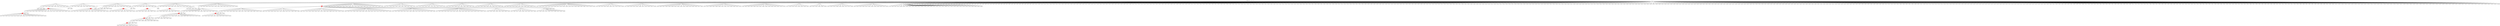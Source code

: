digraph g {
	"58" -> "59";
	"59" [label="9"];
	"51" -> "52";
	"52" [color=indianred1, style=filled, label="3"];
	"50" -> "51";
	"51" [label="8"];
	"49" -> "50";
	"50" [color=indianred1, style=filled, label="18"];
	"48" -> "49";
	"49" [label="3"];
	"44" -> "45";
	"45" [color=indianred1, style=filled, label="15"];
	"43" -> "44";
	"44" [label="11"];
	"43" -> "46";
	"46" [label="46"];
	"41" -> "42";
	"42" [color=indianred1, style=filled, label="48"];
	"40" -> "41";
	"41" [label="16"];
	"35" -> "36";
	"36" [color=indianred1, style=filled, label="20"];
	"34" -> "35";
	"35" [label="31"];
	"28" -> "29";
	"29" [color=indianred1, style=filled, label="28"];
	"27" -> "28";
	"28" [label="50"];
	"27" -> "30";
	"30" [label="10"];
	"22" -> "23";
	"23" [color=indianred1, style=filled, label="2"];
	"21" -> "22";
	"22" [label="24"];
	"20" -> "21";
	"21" [color=indianred1, style=filled, label="17"];
	"19" -> "20";
	"20" [label="2"];
	"19" -> "24";
	"24" [label="6"];
	"18" -> "19";
	"19" [color=indianred1, style=filled, label="40"];
	"17" -> "18";
	"18" [label="17"];
	"9" -> "10";
	"10" [color=indianred1, style=filled, label="13"];
	"8" -> "9";
	"9" [label="12"];
	"5" -> "6";
	"6" [label="47"];
	"5" -> "7";
	"7" [label="21"];
	"5" -> "8";
	"8" [label="13"];
	"5" -> "11";
	"11" [label="34"];
	"5" -> "12";
	"12" [label="42"];
	"5" -> "13";
	"13" [label="36"];
	"5" -> "14";
	"14" [label="19"];
	"5" -> "15";
	"15" [label="49"];
	"5" -> "16";
	"16" [label="37"];
	"5" -> "17";
	"17" [label="40"];
	"3" -> "4";
	"4" [label="5"];
	"3" -> "5";
	"5" [color=indianred1, style=filled, label="44"];
	"0" -> "1";
	"1" [label="4"];
	"0" -> "2";
	"2" [label="26"];
	"0" -> "3";
	"3" [label="44"];
	"0" -> "25";
	"25" [label="38"];
	"0" -> "26";
	"26" [label="41"];
	"0" -> "27";
	"27" [label="28"];
	"0" -> "31";
	"31" [label="1"];
	"0" -> "32";
	"32" [label="43"];
	"0" -> "33";
	"33" [label="22"];
	"0" -> "34";
	"34" [label="20"];
	"0" -> "37";
	"37" [label="23"];
	"0" -> "38";
	"38" [label="30"];
	"0" -> "39";
	"39" [label="45"];
	"0" -> "40";
	"40" [label="48"];
	"0" -> "43";
	"43" [label="15"];
	"0" -> "47";
	"47" [label="39"];
	"0" -> "48";
	"48" [label="18"];
	"0" -> "53";
	"53" [label="25"];
	"0" -> "54";
	"54" [label="32"];
	"0" -> "55";
	"55" [label="33"];
	"0" -> "56";
	"56" [label="14"];
	"0" -> "57";
	"57" [label="7"];
	"0" -> "58";
	"58" [label="35"];
	"0" -> "60";
	"60" [label="27"];
	"0" -> "61";
	"61" [label="29"];
	"0" [label="germline"];
	"0" -> "cell1";
	"cell1" [shape=box];
	"0" -> "cell2";
	"cell2" [shape=box];
	"28" -> "cell3";
	"cell3" [shape=box];
	"26" -> "cell4";
	"cell4" [shape=box];
	"9" -> "cell5";
	"cell5" [shape=box];
	"0" -> "cell6";
	"cell6" [shape=box];
	"37" -> "cell7";
	"cell7" [shape=box];
	"0" -> "cell8";
	"cell8" [shape=box];
	"33" -> "cell9";
	"cell9" [shape=box];
	"57" -> "cell10";
	"cell10" [shape=box];
	"0" -> "cell11";
	"cell11" [shape=box];
	"0" -> "cell12";
	"cell12" [shape=box];
	"0" -> "cell13";
	"cell13" [shape=box];
	"0" -> "cell14";
	"cell14" [shape=box];
	"45" -> "cell15";
	"cell15" [shape=box];
	"0" -> "cell16";
	"cell16" [shape=box];
	"13" -> "cell17";
	"cell17" [shape=box];
	"0" -> "cell18";
	"cell18" [shape=box];
	"49" -> "cell19";
	"cell19" [shape=box];
	"52" -> "cell20";
	"cell20" [shape=box];
	"20" -> "cell21";
	"cell21" [shape=box];
	"0" -> "cell22";
	"cell22" [shape=box];
	"0" -> "cell23";
	"cell23" [shape=box];
	"0" -> "cell24";
	"cell24" [shape=box];
	"0" -> "cell25";
	"cell25" [shape=box];
	"0" -> "cell26";
	"cell26" [shape=box];
	"32" -> "cell27";
	"cell27" [shape=box];
	"3" -> "cell28";
	"cell28" [shape=box];
	"13" -> "cell29";
	"cell29" [shape=box];
	"0" -> "cell30";
	"cell30" [shape=box];
	"48" -> "cell31";
	"cell31" [shape=box];
	"56" -> "cell32";
	"cell32" [shape=box];
	"0" -> "cell33";
	"cell33" [shape=box];
	"27" -> "cell34";
	"cell34" [shape=box];
	"3" -> "cell35";
	"cell35" [shape=box];
	"7" -> "cell36";
	"cell36" [shape=box];
	"12" -> "cell37";
	"cell37" [shape=box];
	"19" -> "cell38";
	"cell38" [shape=box];
	"17" -> "cell39";
	"cell39" [shape=box];
	"0" -> "cell40";
	"cell40" [shape=box];
	"15" -> "cell41";
	"cell41" [shape=box];
	"40" -> "cell42";
	"cell42" [shape=box];
	"51" -> "cell43";
	"cell43" [shape=box];
	"0" -> "cell44";
	"cell44" [shape=box];
	"0" -> "cell45";
	"cell45" [shape=box];
	"0" -> "cell46";
	"cell46" [shape=box];
	"0" -> "cell47";
	"cell47" [shape=box];
	"57" -> "cell48";
	"cell48" [shape=box];
	"0" -> "cell49";
	"cell49" [shape=box];
	"41" -> "cell50";
	"cell50" [shape=box];
	"52" -> "cell51";
	"cell51" [shape=box];
	"0" -> "cell52";
	"cell52" [shape=box];
	"52" -> "cell53";
	"cell53" [shape=box];
	"0" -> "cell54";
	"cell54" [shape=box];
	"25" -> "cell55";
	"cell55" [shape=box];
	"31" -> "cell56";
	"cell56" [shape=box];
	"57" -> "cell57";
	"cell57" [shape=box];
	"0" -> "cell58";
	"cell58" [shape=box];
	"6" -> "cell59";
	"cell59" [shape=box];
	"0" -> "cell60";
	"cell60" [shape=box];
	"0" -> "cell61";
	"cell61" [shape=box];
	"47" -> "cell62";
	"cell62" [shape=box];
	"54" -> "cell63";
	"cell63" [shape=box];
	"1" -> "cell64";
	"cell64" [shape=box];
	"15" -> "cell65";
	"cell65" [shape=box];
	"0" -> "cell66";
	"cell66" [shape=box];
	"33" -> "cell67";
	"cell67" [shape=box];
	"0" -> "cell68";
	"cell68" [shape=box];
	"42" -> "cell69";
	"cell69" [shape=box];
	"6" -> "cell70";
	"cell70" [shape=box];
	"0" -> "cell71";
	"cell71" [shape=box];
	"40" -> "cell72";
	"cell72" [shape=box];
	"16" -> "cell73";
	"cell73" [shape=box];
	"0" -> "cell74";
	"cell74" [shape=box];
	"10" -> "cell75";
	"cell75" [shape=box];
	"0" -> "cell76";
	"cell76" [shape=box];
	"53" -> "cell77";
	"cell77" [shape=box];
	"0" -> "cell78";
	"cell78" [shape=box];
	"58" -> "cell79";
	"cell79" [shape=box];
	"0" -> "cell80";
	"cell80" [shape=box];
	"33" -> "cell81";
	"cell81" [shape=box];
	"34" -> "cell82";
	"cell82" [shape=box];
	"27" -> "cell83";
	"cell83" [shape=box];
	"0" -> "cell84";
	"cell84" [shape=box];
	"0" -> "cell85";
	"cell85" [shape=box];
	"47" -> "cell86";
	"cell86" [shape=box];
	"0" -> "cell87";
	"cell87" [shape=box];
	"11" -> "cell88";
	"cell88" [shape=box];
	"0" -> "cell89";
	"cell89" [shape=box];
	"0" -> "cell90";
	"cell90" [shape=box];
	"0" -> "cell91";
	"cell91" [shape=box];
	"0" -> "cell92";
	"cell92" [shape=box];
	"0" -> "cell93";
	"cell93" [shape=box];
	"0" -> "cell94";
	"cell94" [shape=box];
	"0" -> "cell95";
	"cell95" [shape=box];
	"0" -> "cell96";
	"cell96" [shape=box];
	"0" -> "cell97";
	"cell97" [shape=box];
	"31" -> "cell98";
	"cell98" [shape=box];
	"38" -> "cell99";
	"cell99" [shape=box];
	"0" -> "cell100";
	"cell100" [shape=box];
	"0" -> "cell101";
	"cell101" [shape=box];
	"2" -> "cell102";
	"cell102" [shape=box];
	"26" -> "cell103";
	"cell103" [shape=box];
	"52" -> "cell104";
	"cell104" [shape=box];
	"61" -> "cell105";
	"cell105" [shape=box];
	"54" -> "cell106";
	"cell106" [shape=box];
	"7" -> "cell107";
	"cell107" [shape=box];
	"11" -> "cell108";
	"cell108" [shape=box];
	"0" -> "cell109";
	"cell109" [shape=box];
	"0" -> "cell110";
	"cell110" [shape=box];
	"1" -> "cell111";
	"cell111" [shape=box];
	"0" -> "cell112";
	"cell112" [shape=box];
	"39" -> "cell113";
	"cell113" [shape=box];
	"31" -> "cell114";
	"cell114" [shape=box];
	"3" -> "cell115";
	"cell115" [shape=box];
	"43" -> "cell116";
	"cell116" [shape=box];
	"0" -> "cell117";
	"cell117" [shape=box];
	"0" -> "cell118";
	"cell118" [shape=box];
	"31" -> "cell119";
	"cell119" [shape=box];
	"0" -> "cell120";
	"cell120" [shape=box];
	"0" -> "cell121";
	"cell121" [shape=box];
	"0" -> "cell122";
	"cell122" [shape=box];
	"28" -> "cell123";
	"cell123" [shape=box];
	"57" -> "cell124";
	"cell124" [shape=box];
	"0" -> "cell125";
	"cell125" [shape=box];
	"0" -> "cell126";
	"cell126" [shape=box];
	"0" -> "cell127";
	"cell127" [shape=box];
	"50" -> "cell128";
	"cell128" [shape=box];
	"27" -> "cell129";
	"cell129" [shape=box];
	"0" -> "cell130";
	"cell130" [shape=box];
	"3" -> "cell131";
	"cell131" [shape=box];
	"0" -> "cell132";
	"cell132" [shape=box];
	"37" -> "cell133";
	"cell133" [shape=box];
	"0" -> "cell134";
	"cell134" [shape=box];
	"0" -> "cell135";
	"cell135" [shape=box];
	"0" -> "cell136";
	"cell136" [shape=box];
	"0" -> "cell137";
	"cell137" [shape=box];
	"0" -> "cell138";
	"cell138" [shape=box];
	"32" -> "cell139";
	"cell139" [shape=box];
	"27" -> "cell140";
	"cell140" [shape=box];
	"29" -> "cell141";
	"cell141" [shape=box];
	"51" -> "cell142";
	"cell142" [shape=box];
	"4" -> "cell143";
	"cell143" [shape=box];
	"58" -> "cell144";
	"cell144" [shape=box];
	"36" -> "cell145";
	"cell145" [shape=box];
	"0" -> "cell146";
	"cell146" [shape=box];
	"0" -> "cell147";
	"cell147" [shape=box];
	"50" -> "cell148";
	"cell148" [shape=box];
	"0" -> "cell149";
	"cell149" [shape=box];
	"25" -> "cell150";
	"cell150" [shape=box];
	"0" -> "cell151";
	"cell151" [shape=box];
	"55" -> "cell152";
	"cell152" [shape=box];
	"0" -> "cell153";
	"cell153" [shape=box];
	"0" -> "cell154";
	"cell154" [shape=box];
	"0" -> "cell155";
	"cell155" [shape=box];
	"16" -> "cell156";
	"cell156" [shape=box];
	"46" -> "cell157";
	"cell157" [shape=box];
	"13" -> "cell158";
	"cell158" [shape=box];
	"0" -> "cell159";
	"cell159" [shape=box];
	"0" -> "cell160";
	"cell160" [shape=box];
	"16" -> "cell161";
	"cell161" [shape=box];
	"0" -> "cell162";
	"cell162" [shape=box];
	"0" -> "cell163";
	"cell163" [shape=box];
	"19" -> "cell164";
	"cell164" [shape=box];
	"3" -> "cell165";
	"cell165" [shape=box];
	"0" -> "cell166";
	"cell166" [shape=box];
	"0" -> "cell167";
	"cell167" [shape=box];
	"0" -> "cell168";
	"cell168" [shape=box];
	"53" -> "cell169";
	"cell169" [shape=box];
	"0" -> "cell170";
	"cell170" [shape=box];
	"0" -> "cell171";
	"cell171" [shape=box];
	"0" -> "cell172";
	"cell172" [shape=box];
	"7" -> "cell173";
	"cell173" [shape=box];
	"0" -> "cell174";
	"cell174" [shape=box];
	"0" -> "cell175";
	"cell175" [shape=box];
	"0" -> "cell176";
	"cell176" [shape=box];
	"11" -> "cell177";
	"cell177" [shape=box];
	"39" -> "cell178";
	"cell178" [shape=box];
	"0" -> "cell179";
	"cell179" [shape=box];
	"31" -> "cell180";
	"cell180" [shape=box];
	"0" -> "cell181";
	"cell181" [shape=box];
	"0" -> "cell182";
	"cell182" [shape=box];
	"60" -> "cell183";
	"cell183" [shape=box];
	"12" -> "cell184";
	"cell184" [shape=box];
	"0" -> "cell185";
	"cell185" [shape=box];
	"34" -> "cell186";
	"cell186" [shape=box];
	"27" -> "cell187";
	"cell187" [shape=box];
	"43" -> "cell188";
	"cell188" [shape=box];
	"0" -> "cell189";
	"cell189" [shape=box];
	"0" -> "cell190";
	"cell190" [shape=box];
	"19" -> "cell191";
	"cell191" [shape=box];
	"32" -> "cell192";
	"cell192" [shape=box];
	"53" -> "cell193";
	"cell193" [shape=box];
	"0" -> "cell194";
	"cell194" [shape=box];
	"59" -> "cell195";
	"cell195" [shape=box];
	"0" -> "cell196";
	"cell196" [shape=box];
	"0" -> "cell197";
	"cell197" [shape=box];
	"32" -> "cell198";
	"cell198" [shape=box];
	"0" -> "cell199";
	"cell199" [shape=box];
	"0" -> "cell200";
	"cell200" [shape=box];
	"0" -> "cell201";
	"cell201" [shape=box];
	"58" -> "cell202";
	"cell202" [shape=box];
	"22" -> "cell203";
	"cell203" [shape=box];
	"61" -> "cell204";
	"cell204" [shape=box];
	"0" -> "cell205";
	"cell205" [shape=box];
	"24" -> "cell206";
	"cell206" [shape=box];
	"3" -> "cell207";
	"cell207" [shape=box];
	"32" -> "cell208";
	"cell208" [shape=box];
	"0" -> "cell209";
	"cell209" [shape=box];
	"8" -> "cell210";
	"cell210" [shape=box];
	"0" -> "cell211";
	"cell211" [shape=box];
	"0" -> "cell212";
	"cell212" [shape=box];
	"0" -> "cell213";
	"cell213" [shape=box];
	"0" -> "cell214";
	"cell214" [shape=box];
	"0" -> "cell215";
	"cell215" [shape=box];
	"45" -> "cell216";
	"cell216" [shape=box];
	"45" -> "cell217";
	"cell217" [shape=box];
	"0" -> "cell218";
	"cell218" [shape=box];
	"0" -> "cell219";
	"cell219" [shape=box];
	"0" -> "cell220";
	"cell220" [shape=box];
	"0" -> "cell221";
	"cell221" [shape=box];
	"0" -> "cell222";
	"cell222" [shape=box];
	"53" -> "cell223";
	"cell223" [shape=box];
	"55" -> "cell224";
	"cell224" [shape=box];
	"0" -> "cell225";
	"cell225" [shape=box];
	"54" -> "cell226";
	"cell226" [shape=box];
	"0" -> "cell227";
	"cell227" [shape=box];
	"0" -> "cell228";
	"cell228" [shape=box];
	"0" -> "cell229";
	"cell229" [shape=box];
	"0" -> "cell230";
	"cell230" [shape=box];
	"34" -> "cell231";
	"cell231" [shape=box];
	"43" -> "cell232";
	"cell232" [shape=box];
	"0" -> "cell233";
	"cell233" [shape=box];
	"0" -> "cell234";
	"cell234" [shape=box];
	"0" -> "cell235";
	"cell235" [shape=box];
	"12" -> "cell236";
	"cell236" [shape=box];
	"0" -> "cell237";
	"cell237" [shape=box];
	"38" -> "cell238";
	"cell238" [shape=box];
	"0" -> "cell239";
	"cell239" [shape=box];
	"56" -> "cell240";
	"cell240" [shape=box];
	"48" -> "cell241";
	"cell241" [shape=box];
	"17" -> "cell242";
	"cell242" [shape=box];
	"23" -> "cell243";
	"cell243" [shape=box];
	"0" -> "cell244";
	"cell244" [shape=box];
	"0" -> "cell245";
	"cell245" [shape=box];
	"27" -> "cell246";
	"cell246" [shape=box];
	"31" -> "cell247";
	"cell247" [shape=box];
	"0" -> "cell248";
	"cell248" [shape=box];
	"0" -> "cell249";
	"cell249" [shape=box];
	"0" -> "cell250";
	"cell250" [shape=box];
	"11" -> "cell251";
	"cell251" [shape=box];
	"33" -> "cell252";
	"cell252" [shape=box];
	"57" -> "cell253";
	"cell253" [shape=box];
	"19" -> "cell254";
	"cell254" [shape=box];
	"1" -> "cell255";
	"cell255" [shape=box];
	"23" -> "cell256";
	"cell256" [shape=box];
	"0" -> "cell257";
	"cell257" [shape=box];
	"0" -> "cell258";
	"cell258" [shape=box];
	"47" -> "cell259";
	"cell259" [shape=box];
	"0" -> "cell260";
	"cell260" [shape=box];
	"27" -> "cell261";
	"cell261" [shape=box];
	"0" -> "cell262";
	"cell262" [shape=box];
	"26" -> "cell263";
	"cell263" [shape=box];
	"32" -> "cell264";
	"cell264" [shape=box];
	"10" -> "cell265";
	"cell265" [shape=box];
	"4" -> "cell266";
	"cell266" [shape=box];
	"1" -> "cell267";
	"cell267" [shape=box];
	"42" -> "cell268";
	"cell268" [shape=box];
	"29" -> "cell269";
	"cell269" [shape=box];
	"0" -> "cell270";
	"cell270" [shape=box];
	"16" -> "cell271";
	"cell271" [shape=box];
	"0" -> "cell272";
	"cell272" [shape=box];
	"34" -> "cell273";
	"cell273" [shape=box];
	"0" -> "cell274";
	"cell274" [shape=box];
	"50" -> "cell275";
	"cell275" [shape=box];
	"0" -> "cell276";
	"cell276" [shape=box];
	"15" -> "cell277";
	"cell277" [shape=box];
	"56" -> "cell278";
	"cell278" [shape=box];
	"0" -> "cell279";
	"cell279" [shape=box];
	"0" -> "cell280";
	"cell280" [shape=box];
	"8" -> "cell281";
	"cell281" [shape=box];
	"11" -> "cell282";
	"cell282" [shape=box];
	"0" -> "cell283";
	"cell283" [shape=box];
	"56" -> "cell284";
	"cell284" [shape=box];
	"0" -> "cell285";
	"cell285" [shape=box];
	"0" -> "cell286";
	"cell286" [shape=box];
	"38" -> "cell287";
	"cell287" [shape=box];
	"45" -> "cell288";
	"cell288" [shape=box];
	"0" -> "cell289";
	"cell289" [shape=box];
	"8" -> "cell290";
	"cell290" [shape=box];
	"31" -> "cell291";
	"cell291" [shape=box];
	"0" -> "cell292";
	"cell292" [shape=box];
	"10" -> "cell293";
	"cell293" [shape=box];
	"38" -> "cell294";
	"cell294" [shape=box];
	"0" -> "cell295";
	"cell295" [shape=box];
	"8" -> "cell296";
	"cell296" [shape=box];
	"0" -> "cell297";
	"cell297" [shape=box];
	"0" -> "cell298";
	"cell298" [shape=box];
	"0" -> "cell299";
	"cell299" [shape=box];
	"27" -> "cell300";
	"cell300" [shape=box];
	"0" -> "cell301";
	"cell301" [shape=box];
	"0" -> "cell302";
	"cell302" [shape=box];
	"0" -> "cell303";
	"cell303" [shape=box];
	"6" -> "cell304";
	"cell304" [shape=box];
	"36" -> "cell305";
	"cell305" [shape=box];
	"32" -> "cell306";
	"cell306" [shape=box];
	"0" -> "cell307";
	"cell307" [shape=box];
	"0" -> "cell308";
	"cell308" [shape=box];
	"0" -> "cell309";
	"cell309" [shape=box];
	"0" -> "cell310";
	"cell310" [shape=box];
	"0" -> "cell311";
	"cell311" [shape=box];
	"0" -> "cell312";
	"cell312" [shape=box];
	"2" -> "cell313";
	"cell313" [shape=box];
	"0" -> "cell314";
	"cell314" [shape=box];
	"38" -> "cell315";
	"cell315" [shape=box];
	"0" -> "cell316";
	"cell316" [shape=box];
	"3" -> "cell317";
	"cell317" [shape=box];
	"37" -> "cell318";
	"cell318" [shape=box];
	"0" -> "cell319";
	"cell319" [shape=box];
	"9" -> "cell320";
	"cell320" [shape=box];
	"0" -> "cell321";
	"cell321" [shape=box];
	"0" -> "cell322";
	"cell322" [shape=box];
	"0" -> "cell323";
	"cell323" [shape=box];
	"1" -> "cell324";
	"cell324" [shape=box];
	"0" -> "cell325";
	"cell325" [shape=box];
	"0" -> "cell326";
	"cell326" [shape=box];
	"37" -> "cell327";
	"cell327" [shape=box];
	"47" -> "cell328";
	"cell328" [shape=box];
	"0" -> "cell329";
	"cell329" [shape=box];
	"0" -> "cell330";
	"cell330" [shape=box];
	"50" -> "cell331";
	"cell331" [shape=box];
	"57" -> "cell332";
	"cell332" [shape=box];
	"34" -> "cell333";
	"cell333" [shape=box];
	"11" -> "cell334";
	"cell334" [shape=box];
	"0" -> "cell335";
	"cell335" [shape=box];
	"0" -> "cell336";
	"cell336" [shape=box];
	"0" -> "cell337";
	"cell337" [shape=box];
	"0" -> "cell338";
	"cell338" [shape=box];
	"60" -> "cell339";
	"cell339" [shape=box];
	"14" -> "cell340";
	"cell340" [shape=box];
	"0" -> "cell341";
	"cell341" [shape=box];
	"0" -> "cell342";
	"cell342" [shape=box];
	"0" -> "cell343";
	"cell343" [shape=box];
	"7" -> "cell344";
	"cell344" [shape=box];
	"0" -> "cell345";
	"cell345" [shape=box];
	"0" -> "cell346";
	"cell346" [shape=box];
	"0" -> "cell347";
	"cell347" [shape=box];
	"0" -> "cell348";
	"cell348" [shape=box];
	"0" -> "cell349";
	"cell349" [shape=box];
	"14" -> "cell350";
	"cell350" [shape=box];
	"30" -> "cell351";
	"cell351" [shape=box];
	"0" -> "cell352";
	"cell352" [shape=box];
	"47" -> "cell353";
	"cell353" [shape=box];
	"0" -> "cell354";
	"cell354" [shape=box];
	"0" -> "cell355";
	"cell355" [shape=box];
	"0" -> "cell356";
	"cell356" [shape=box];
	"24" -> "cell357";
	"cell357" [shape=box];
	"39" -> "cell358";
	"cell358" [shape=box];
	"17" -> "cell359";
	"cell359" [shape=box];
	"58" -> "cell360";
	"cell360" [shape=box];
	"0" -> "cell361";
	"cell361" [shape=box];
	"48" -> "cell362";
	"cell362" [shape=box];
	"26" -> "cell363";
	"cell363" [shape=box];
	"25" -> "cell364";
	"cell364" [shape=box];
	"58" -> "cell365";
	"cell365" [shape=box];
	"6" -> "cell366";
	"cell366" [shape=box];
	"3" -> "cell367";
	"cell367" [shape=box];
	"38" -> "cell368";
	"cell368" [shape=box];
	"60" -> "cell369";
	"cell369" [shape=box];
	"0" -> "cell370";
	"cell370" [shape=box];
	"0" -> "cell371";
	"cell371" [shape=box];
	"34" -> "cell372";
	"cell372" [shape=box];
	"0" -> "cell373";
	"cell373" [shape=box];
	"32" -> "cell374";
	"cell374" [shape=box];
	"0" -> "cell375";
	"cell375" [shape=box];
	"0" -> "cell376";
	"cell376" [shape=box];
	"0" -> "cell377";
	"cell377" [shape=box];
	"0" -> "cell378";
	"cell378" [shape=box];
	"0" -> "cell379";
	"cell379" [shape=box];
	"0" -> "cell380";
	"cell380" [shape=box];
	"39" -> "cell381";
	"cell381" [shape=box];
	"0" -> "cell382";
	"cell382" [shape=box];
	"11" -> "cell383";
	"cell383" [shape=box];
	"0" -> "cell384";
	"cell384" [shape=box];
	"19" -> "cell385";
	"cell385" [shape=box];
	"39" -> "cell386";
	"cell386" [shape=box];
	"0" -> "cell387";
	"cell387" [shape=box];
	"0" -> "cell388";
	"cell388" [shape=box];
	"39" -> "cell389";
	"cell389" [shape=box];
	"3" -> "cell390";
	"cell390" [shape=box];
	"0" -> "cell391";
	"cell391" [shape=box];
	"0" -> "cell392";
	"cell392" [shape=box];
	"0" -> "cell393";
	"cell393" [shape=box];
	"0" -> "cell394";
	"cell394" [shape=box];
	"0" -> "cell395";
	"cell395" [shape=box];
	"25" -> "cell396";
	"cell396" [shape=box];
	"0" -> "cell397";
	"cell397" [shape=box];
	"0" -> "cell398";
	"cell398" [shape=box];
	"8" -> "cell399";
	"cell399" [shape=box];
	"0" -> "cell400";
	"cell400" [shape=box];
	"55" -> "cell401";
	"cell401" [shape=box];
	"38" -> "cell402";
	"cell402" [shape=box];
	"27" -> "cell403";
	"cell403" [shape=box];
	"32" -> "cell404";
	"cell404" [shape=box];
	"0" -> "cell405";
	"cell405" [shape=box];
	"1" -> "cell406";
	"cell406" [shape=box];
	"0" -> "cell407";
	"cell407" [shape=box];
	"0" -> "cell408";
	"cell408" [shape=box];
	"53" -> "cell409";
	"cell409" [shape=box];
	"0" -> "cell410";
	"cell410" [shape=box];
	"0" -> "cell411";
	"cell411" [shape=box];
	"0" -> "cell412";
	"cell412" [shape=box];
	"61" -> "cell413";
	"cell413" [shape=box];
	"25" -> "cell414";
	"cell414" [shape=box];
	"0" -> "cell415";
	"cell415" [shape=box];
	"0" -> "cell416";
	"cell416" [shape=box];
	"0" -> "cell417";
	"cell417" [shape=box];
	"0" -> "cell418";
	"cell418" [shape=box];
	"0" -> "cell419";
	"cell419" [shape=box];
	"47" -> "cell420";
	"cell420" [shape=box];
	"0" -> "cell421";
	"cell421" [shape=box];
	"0" -> "cell422";
	"cell422" [shape=box];
	"0" -> "cell423";
	"cell423" [shape=box];
	"0" -> "cell424";
	"cell424" [shape=box];
	"0" -> "cell425";
	"cell425" [shape=box];
	"0" -> "cell426";
	"cell426" [shape=box];
	"0" -> "cell427";
	"cell427" [shape=box];
	"0" -> "cell428";
	"cell428" [shape=box];
	"0" -> "cell429";
	"cell429" [shape=box];
	"0" -> "cell430";
	"cell430" [shape=box];
	"0" -> "cell431";
	"cell431" [shape=box];
	"52" -> "cell432";
	"cell432" [shape=box];
	"0" -> "cell433";
	"cell433" [shape=box];
	"12" -> "cell434";
	"cell434" [shape=box];
	"9" -> "cell435";
	"cell435" [shape=box];
	"18" -> "cell436";
	"cell436" [shape=box];
	"45" -> "cell437";
	"cell437" [shape=box];
	"32" -> "cell438";
	"cell438" [shape=box];
	"0" -> "cell439";
	"cell439" [shape=box];
	"34" -> "cell440";
	"cell440" [shape=box];
	"0" -> "cell441";
	"cell441" [shape=box];
	"0" -> "cell442";
	"cell442" [shape=box];
	"0" -> "cell443";
	"cell443" [shape=box];
	"39" -> "cell444";
	"cell444" [shape=box];
	"0" -> "cell445";
	"cell445" [shape=box];
	"6" -> "cell446";
	"cell446" [shape=box];
	"0" -> "cell447";
	"cell447" [shape=box];
	"58" -> "cell448";
	"cell448" [shape=box];
	"50" -> "cell449";
	"cell449" [shape=box];
	"17" -> "cell450";
	"cell450" [shape=box];
	"59" -> "cell451";
	"cell451" [shape=box];
	"15" -> "cell452";
	"cell452" [shape=box];
	"24" -> "cell453";
	"cell453" [shape=box];
	"13" -> "cell454";
	"cell454" [shape=box];
	"0" -> "cell455";
	"cell455" [shape=box];
	"0" -> "cell456";
	"cell456" [shape=box];
	"6" -> "cell457";
	"cell457" [shape=box];
	"0" -> "cell458";
	"cell458" [shape=box];
	"43" -> "cell459";
	"cell459" [shape=box];
	"45" -> "cell460";
	"cell460" [shape=box];
	"3" -> "cell461";
	"cell461" [shape=box];
	"50" -> "cell462";
	"cell462" [shape=box];
	"0" -> "cell463";
	"cell463" [shape=box];
	"53" -> "cell464";
	"cell464" [shape=box];
	"0" -> "cell465";
	"cell465" [shape=box];
	"10" -> "cell466";
	"cell466" [shape=box];
	"60" -> "cell467";
	"cell467" [shape=box];
	"40" -> "cell468";
	"cell468" [shape=box];
	"14" -> "cell469";
	"cell469" [shape=box];
	"12" -> "cell470";
	"cell470" [shape=box];
	"45" -> "cell471";
	"cell471" [shape=box];
	"0" -> "cell472";
	"cell472" [shape=box];
	"12" -> "cell473";
	"cell473" [shape=box];
	"56" -> "cell474";
	"cell474" [shape=box];
	"0" -> "cell475";
	"cell475" [shape=box];
	"33" -> "cell476";
	"cell476" [shape=box];
	"0" -> "cell477";
	"cell477" [shape=box];
	"3" -> "cell478";
	"cell478" [shape=box];
	"0" -> "cell479";
	"cell479" [shape=box];
	"11" -> "cell480";
	"cell480" [shape=box];
	"0" -> "cell481";
	"cell481" [shape=box];
	"56" -> "cell482";
	"cell482" [shape=box];
	"0" -> "cell483";
	"cell483" [shape=box];
	"0" -> "cell484";
	"cell484" [shape=box];
	"26" -> "cell485";
	"cell485" [shape=box];
	"0" -> "cell486";
	"cell486" [shape=box];
	"3" -> "cell487";
	"cell487" [shape=box];
	"0" -> "cell488";
	"cell488" [shape=box];
	"0" -> "cell489";
	"cell489" [shape=box];
	"7" -> "cell490";
	"cell490" [shape=box];
	"0" -> "cell491";
	"cell491" [shape=box];
	"0" -> "cell492";
	"cell492" [shape=box];
	"3" -> "cell493";
	"cell493" [shape=box];
	"0" -> "cell494";
	"cell494" [shape=box];
	"0" -> "cell495";
	"cell495" [shape=box];
	"0" -> "cell496";
	"cell496" [shape=box];
	"0" -> "cell497";
	"cell497" [shape=box];
	"7" -> "cell498";
	"cell498" [shape=box];
	"0" -> "cell499";
	"cell499" [shape=box];
	"0" -> "cell500";
	"cell500" [shape=box];
	"24" -> "cell501";
	"cell501" [shape=box];
	"0" -> "cell502";
	"cell502" [shape=box];
	"0" -> "cell503";
	"cell503" [shape=box];
	"0" -> "cell504";
	"cell504" [shape=box];
	"60" -> "cell505";
	"cell505" [shape=box];
	"0" -> "cell506";
	"cell506" [shape=box];
	"0" -> "cell507";
	"cell507" [shape=box];
	"0" -> "cell508";
	"cell508" [shape=box];
	"0" -> "cell509";
	"cell509" [shape=box];
	"61" -> "cell510";
	"cell510" [shape=box];
	"7" -> "cell511";
	"cell511" [shape=box];
	"0" -> "cell512";
	"cell512" [shape=box];
	"61" -> "cell513";
	"cell513" [shape=box];
	"6" -> "cell514";
	"cell514" [shape=box];
	"26" -> "cell515";
	"cell515" [shape=box];
	"0" -> "cell516";
	"cell516" [shape=box];
	"0" -> "cell517";
	"cell517" [shape=box];
	"0" -> "cell518";
	"cell518" [shape=box];
	"21" -> "cell519";
	"cell519" [shape=box];
	"0" -> "cell520";
	"cell520" [shape=box];
	"47" -> "cell521";
	"cell521" [shape=box];
	"56" -> "cell522";
	"cell522" [shape=box];
	"0" -> "cell523";
	"cell523" [shape=box];
	"56" -> "cell524";
	"cell524" [shape=box];
	"56" -> "cell525";
	"cell525" [shape=box];
	"12" -> "cell526";
	"cell526" [shape=box];
	"0" -> "cell527";
	"cell527" [shape=box];
	"2" -> "cell528";
	"cell528" [shape=box];
	"42" -> "cell529";
	"cell529" [shape=box];
	"0" -> "cell530";
	"cell530" [shape=box];
	"60" -> "cell531";
	"cell531" [shape=box];
	"0" -> "cell532";
	"cell532" [shape=box];
	"0" -> "cell533";
	"cell533" [shape=box];
	"0" -> "cell534";
	"cell534" [shape=box];
	"0" -> "cell535";
	"cell535" [shape=box];
	"55" -> "cell536";
	"cell536" [shape=box];
	"39" -> "cell537";
	"cell537" [shape=box];
	"0" -> "cell538";
	"cell538" [shape=box];
	"0" -> "cell539";
	"cell539" [shape=box];
	"0" -> "cell540";
	"cell540" [shape=box];
	"23" -> "cell541";
	"cell541" [shape=box];
	"0" -> "cell542";
	"cell542" [shape=box];
	"0" -> "cell543";
	"cell543" [shape=box];
	"11" -> "cell544";
	"cell544" [shape=box];
	"0" -> "cell545";
	"cell545" [shape=box];
	"0" -> "cell546";
	"cell546" [shape=box];
	"0" -> "cell547";
	"cell547" [shape=box];
	"55" -> "cell548";
	"cell548" [shape=box];
	"21" -> "cell549";
	"cell549" [shape=box];
	"0" -> "cell550";
	"cell550" [shape=box];
	"0" -> "cell551";
	"cell551" [shape=box];
	"0" -> "cell552";
	"cell552" [shape=box];
	"0" -> "cell553";
	"cell553" [shape=box];
	"17" -> "cell554";
	"cell554" [shape=box];
	"47" -> "cell555";
	"cell555" [shape=box];
	"22" -> "cell556";
	"cell556" [shape=box];
	"0" -> "cell557";
	"cell557" [shape=box];
	"0" -> "cell558";
	"cell558" [shape=box];
	"0" -> "cell559";
	"cell559" [shape=box];
	"0" -> "cell560";
	"cell560" [shape=box];
	"60" -> "cell561";
	"cell561" [shape=box];
	"0" -> "cell562";
	"cell562" [shape=box];
	"0" -> "cell563";
	"cell563" [shape=box];
	"40" -> "cell564";
	"cell564" [shape=box];
	"45" -> "cell565";
	"cell565" [shape=box];
	"60" -> "cell566";
	"cell566" [shape=box];
	"55" -> "cell567";
	"cell567" [shape=box];
	"0" -> "cell568";
	"cell568" [shape=box];
	"57" -> "cell569";
	"cell569" [shape=box];
	"52" -> "cell570";
	"cell570" [shape=box];
	"0" -> "cell571";
	"cell571" [shape=box];
	"7" -> "cell572";
	"cell572" [shape=box];
	"0" -> "cell573";
	"cell573" [shape=box];
	"0" -> "cell574";
	"cell574" [shape=box];
	"21" -> "cell575";
	"cell575" [shape=box];
	"0" -> "cell576";
	"cell576" [shape=box];
	"0" -> "cell577";
	"cell577" [shape=box];
	"0" -> "cell578";
	"cell578" [shape=box];
	"0" -> "cell579";
	"cell579" [shape=box];
	"7" -> "cell580";
	"cell580" [shape=box];
	"0" -> "cell581";
	"cell581" [shape=box];
	"38" -> "cell582";
	"cell582" [shape=box];
	"0" -> "cell583";
	"cell583" [shape=box];
	"0" -> "cell584";
	"cell584" [shape=box];
	"0" -> "cell585";
	"cell585" [shape=box];
	"0" -> "cell586";
	"cell586" [shape=box];
	"25" -> "cell587";
	"cell587" [shape=box];
	"0" -> "cell588";
	"cell588" [shape=box];
	"0" -> "cell589";
	"cell589" [shape=box];
	"0" -> "cell590";
	"cell590" [shape=box];
	"0" -> "cell591";
	"cell591" [shape=box];
	"0" -> "cell592";
	"cell592" [shape=box];
	"52" -> "cell593";
	"cell593" [shape=box];
	"0" -> "cell594";
	"cell594" [shape=box];
	"0" -> "cell595";
	"cell595" [shape=box];
	"0" -> "cell596";
	"cell596" [shape=box];
	"23" -> "cell597";
	"cell597" [shape=box];
	"29" -> "cell598";
	"cell598" [shape=box];
	"23" -> "cell599";
	"cell599" [shape=box];
	"32" -> "cell600";
	"cell600" [shape=box];
	"48" -> "cell601";
	"cell601" [shape=box];
	"0" -> "cell602";
	"cell602" [shape=box];
	"0" -> "cell603";
	"cell603" [shape=box];
	"61" -> "cell604";
	"cell604" [shape=box];
	"31" -> "cell605";
	"cell605" [shape=box];
	"14" -> "cell606";
	"cell606" [shape=box];
	"0" -> "cell607";
	"cell607" [shape=box];
	"47" -> "cell608";
	"cell608" [shape=box];
	"21" -> "cell609";
	"cell609" [shape=box];
	"7" -> "cell610";
	"cell610" [shape=box];
	"0" -> "cell611";
	"cell611" [shape=box];
	"0" -> "cell612";
	"cell612" [shape=box];
	"0" -> "cell613";
	"cell613" [shape=box];
	"29" -> "cell614";
	"cell614" [shape=box];
	"0" -> "cell615";
	"cell615" [shape=box];
	"28" -> "cell616";
	"cell616" [shape=box];
	"0" -> "cell617";
	"cell617" [shape=box];
	"33" -> "cell618";
	"cell618" [shape=box];
	"0" -> "cell619";
	"cell619" [shape=box];
	"2" -> "cell620";
	"cell620" [shape=box];
	"8" -> "cell621";
	"cell621" [shape=box];
	"14" -> "cell622";
	"cell622" [shape=box];
	"26" -> "cell623";
	"cell623" [shape=box];
	"17" -> "cell624";
	"cell624" [shape=box];
	"57" -> "cell625";
	"cell625" [shape=box];
	"0" -> "cell626";
	"cell626" [shape=box];
	"11" -> "cell627";
	"cell627" [shape=box];
	"17" -> "cell628";
	"cell628" [shape=box];
	"54" -> "cell629";
	"cell629" [shape=box];
	"25" -> "cell630";
	"cell630" [shape=box];
	"24" -> "cell631";
	"cell631" [shape=box];
	"59" -> "cell632";
	"cell632" [shape=box];
	"0" -> "cell633";
	"cell633" [shape=box];
	"0" -> "cell634";
	"cell634" [shape=box];
	"0" -> "cell635";
	"cell635" [shape=box];
	"6" -> "cell636";
	"cell636" [shape=box];
	"37" -> "cell637";
	"cell637" [shape=box];
	"0" -> "cell638";
	"cell638" [shape=box];
	"57" -> "cell639";
	"cell639" [shape=box];
	"0" -> "cell640";
	"cell640" [shape=box];
	"16" -> "cell641";
	"cell641" [shape=box];
	"38" -> "cell642";
	"cell642" [shape=box];
	"0" -> "cell643";
	"cell643" [shape=box];
	"19" -> "cell644";
	"cell644" [shape=box];
	"0" -> "cell645";
	"cell645" [shape=box];
	"0" -> "cell646";
	"cell646" [shape=box];
	"38" -> "cell647";
	"cell647" [shape=box];
	"21" -> "cell648";
	"cell648" [shape=box];
	"0" -> "cell649";
	"cell649" [shape=box];
	"0" -> "cell650";
	"cell650" [shape=box];
	"42" -> "cell651";
	"cell651" [shape=box];
	"0" -> "cell652";
	"cell652" [shape=box];
	"40" -> "cell653";
	"cell653" [shape=box];
	"8" -> "cell654";
	"cell654" [shape=box];
	"0" -> "cell655";
	"cell655" [shape=box];
	"0" -> "cell656";
	"cell656" [shape=box];
	"2" -> "cell657";
	"cell657" [shape=box];
	"46" -> "cell658";
	"cell658" [shape=box];
	"17" -> "cell659";
	"cell659" [shape=box];
	"37" -> "cell660";
	"cell660" [shape=box];
	"1" -> "cell661";
	"cell661" [shape=box];
	"18" -> "cell662";
	"cell662" [shape=box];
	"38" -> "cell663";
	"cell663" [shape=box];
	"50" -> "cell664";
	"cell664" [shape=box];
	"0" -> "cell665";
	"cell665" [shape=box];
	"0" -> "cell666";
	"cell666" [shape=box];
	"52" -> "cell667";
	"cell667" [shape=box];
	"19" -> "cell668";
	"cell668" [shape=box];
	"7" -> "cell669";
	"cell669" [shape=box];
	"0" -> "cell670";
	"cell670" [shape=box];
	"37" -> "cell671";
	"cell671" [shape=box];
	"24" -> "cell672";
	"cell672" [shape=box];
	"56" -> "cell673";
	"cell673" [shape=box];
	"11" -> "cell674";
	"cell674" [shape=box];
	"13" -> "cell675";
	"cell675" [shape=box];
	"0" -> "cell676";
	"cell676" [shape=box];
	"8" -> "cell677";
	"cell677" [shape=box];
	"0" -> "cell678";
	"cell678" [shape=box];
	"0" -> "cell679";
	"cell679" [shape=box];
	"15" -> "cell680";
	"cell680" [shape=box];
	"0" -> "cell681";
	"cell681" [shape=box];
	"0" -> "cell682";
	"cell682" [shape=box];
	"52" -> "cell683";
	"cell683" [shape=box];
	"42" -> "cell684";
	"cell684" [shape=box];
	"35" -> "cell685";
	"cell685" [shape=box];
	"0" -> "cell686";
	"cell686" [shape=box];
	"36" -> "cell687";
	"cell687" [shape=box];
	"1" -> "cell688";
	"cell688" [shape=box];
	"19" -> "cell689";
	"cell689" [shape=box];
	"0" -> "cell690";
	"cell690" [shape=box];
	"0" -> "cell691";
	"cell691" [shape=box];
	"0" -> "cell692";
	"cell692" [shape=box];
	"12" -> "cell693";
	"cell693" [shape=box];
	"19" -> "cell694";
	"cell694" [shape=box];
	"3" -> "cell695";
	"cell695" [shape=box];
	"0" -> "cell696";
	"cell696" [shape=box];
	"0" -> "cell697";
	"cell697" [shape=box];
	"25" -> "cell698";
	"cell698" [shape=box];
	"46" -> "cell699";
	"cell699" [shape=box];
	"58" -> "cell700";
	"cell700" [shape=box];
	"26" -> "cell701";
	"cell701" [shape=box];
	"13" -> "cell702";
	"cell702" [shape=box];
	"42" -> "cell703";
	"cell703" [shape=box];
	"12" -> "cell704";
	"cell704" [shape=box];
	"12" -> "cell705";
	"cell705" [shape=box];
	"50" -> "cell706";
	"cell706" [shape=box];
	"0" -> "cell707";
	"cell707" [shape=box];
	"0" -> "cell708";
	"cell708" [shape=box];
	"28" -> "cell709";
	"cell709" [shape=box];
	"0" -> "cell710";
	"cell710" [shape=box];
	"33" -> "cell711";
	"cell711" [shape=box];
	"0" -> "cell712";
	"cell712" [shape=box];
	"11" -> "cell713";
	"cell713" [shape=box];
	"43" -> "cell714";
	"cell714" [shape=box];
	"16" -> "cell715";
	"cell715" [shape=box];
	"0" -> "cell716";
	"cell716" [shape=box];
	"34" -> "cell717";
	"cell717" [shape=box];
	"0" -> "cell718";
	"cell718" [shape=box];
	"0" -> "cell719";
	"cell719" [shape=box];
	"50" -> "cell720";
	"cell720" [shape=box];
	"0" -> "cell721";
	"cell721" [shape=box];
	"33" -> "cell722";
	"cell722" [shape=box];
	"21" -> "cell723";
	"cell723" [shape=box];
	"0" -> "cell724";
	"cell724" [shape=box];
	"19" -> "cell725";
	"cell725" [shape=box];
	"6" -> "cell726";
	"cell726" [shape=box];
	"0" -> "cell727";
	"cell727" [shape=box];
	"0" -> "cell728";
	"cell728" [shape=box];
	"0" -> "cell729";
	"cell729" [shape=box];
	"0" -> "cell730";
	"cell730" [shape=box];
	"3" -> "cell731";
	"cell731" [shape=box];
	"56" -> "cell732";
	"cell732" [shape=box];
	"32" -> "cell733";
	"cell733" [shape=box];
	"0" -> "cell734";
	"cell734" [shape=box];
	"0" -> "cell735";
	"cell735" [shape=box];
	"0" -> "cell736";
	"cell736" [shape=box];
	"52" -> "cell737";
	"cell737" [shape=box];
	"27" -> "cell738";
	"cell738" [shape=box];
	"38" -> "cell739";
	"cell739" [shape=box];
	"7" -> "cell740";
	"cell740" [shape=box];
	"3" -> "cell741";
	"cell741" [shape=box];
	"0" -> "cell742";
	"cell742" [shape=box];
	"0" -> "cell743";
	"cell743" [shape=box];
	"27" -> "cell744";
	"cell744" [shape=box];
	"0" -> "cell745";
	"cell745" [shape=box];
	"0" -> "cell746";
	"cell746" [shape=box];
	"52" -> "cell747";
	"cell747" [shape=box];
	"0" -> "cell748";
	"cell748" [shape=box];
	"0" -> "cell749";
	"cell749" [shape=box];
	"0" -> "cell750";
	"cell750" [shape=box];
	"55" -> "cell751";
	"cell751" [shape=box];
	"0" -> "cell752";
	"cell752" [shape=box];
	"0" -> "cell753";
	"cell753" [shape=box];
	"52" -> "cell754";
	"cell754" [shape=box];
	"0" -> "cell755";
	"cell755" [shape=box];
	"2" -> "cell756";
	"cell756" [shape=box];
	"55" -> "cell757";
	"cell757" [shape=box];
	"0" -> "cell758";
	"cell758" [shape=box];
	"12" -> "cell759";
	"cell759" [shape=box];
	"0" -> "cell760";
	"cell760" [shape=box];
	"32" -> "cell761";
	"cell761" [shape=box];
	"48" -> "cell762";
	"cell762" [shape=box];
	"0" -> "cell763";
	"cell763" [shape=box];
	"0" -> "cell764";
	"cell764" [shape=box];
	"43" -> "cell765";
	"cell765" [shape=box];
	"15" -> "cell766";
	"cell766" [shape=box];
	"50" -> "cell767";
	"cell767" [shape=box];
	"13" -> "cell768";
	"cell768" [shape=box];
	"26" -> "cell769";
	"cell769" [shape=box];
	"0" -> "cell770";
	"cell770" [shape=box];
	"6" -> "cell771";
	"cell771" [shape=box];
	"19" -> "cell772";
	"cell772" [shape=box];
	"0" -> "cell773";
	"cell773" [shape=box];
	"60" -> "cell774";
	"cell774" [shape=box];
	"0" -> "cell775";
	"cell775" [shape=box];
	"0" -> "cell776";
	"cell776" [shape=box];
	"0" -> "cell777";
	"cell777" [shape=box];
	"0" -> "cell778";
	"cell778" [shape=box];
	"12" -> "cell779";
	"cell779" [shape=box];
	"19" -> "cell780";
	"cell780" [shape=box];
	"33" -> "cell781";
	"cell781" [shape=box];
	"41" -> "cell782";
	"cell782" [shape=box];
	"37" -> "cell783";
	"cell783" [shape=box];
	"17" -> "cell784";
	"cell784" [shape=box];
	"0" -> "cell785";
	"cell785" [shape=box];
	"0" -> "cell786";
	"cell786" [shape=box];
	"39" -> "cell787";
	"cell787" [shape=box];
	"11" -> "cell788";
	"cell788" [shape=box];
	"50" -> "cell789";
	"cell789" [shape=box];
	"0" -> "cell790";
	"cell790" [shape=box];
	"60" -> "cell791";
	"cell791" [shape=box];
	"40" -> "cell792";
	"cell792" [shape=box];
	"45" -> "cell793";
	"cell793" [shape=box];
	"12" -> "cell794";
	"cell794" [shape=box];
	"0" -> "cell795";
	"cell795" [shape=box];
	"0" -> "cell796";
	"cell796" [shape=box];
	"27" -> "cell797";
	"cell797" [shape=box];
	"60" -> "cell798";
	"cell798" [shape=box];
	"32" -> "cell799";
	"cell799" [shape=box];
	"45" -> "cell800";
	"cell800" [shape=box];
	"49" -> "cell801";
	"cell801" [shape=box];
	"0" -> "cell802";
	"cell802" [shape=box];
	"60" -> "cell803";
	"cell803" [shape=box];
	"0" -> "cell804";
	"cell804" [shape=box];
	"0" -> "cell805";
	"cell805" [shape=box];
	"37" -> "cell806";
	"cell806" [shape=box];
	"1" -> "cell807";
	"cell807" [shape=box];
	"32" -> "cell808";
	"cell808" [shape=box];
	"11" -> "cell809";
	"cell809" [shape=box];
	"0" -> "cell810";
	"cell810" [shape=box];
	"0" -> "cell811";
	"cell811" [shape=box];
	"43" -> "cell812";
	"cell812" [shape=box];
	"52" -> "cell813";
	"cell813" [shape=box];
	"4" -> "cell814";
	"cell814" [shape=box];
	"0" -> "cell815";
	"cell815" [shape=box];
	"0" -> "cell816";
	"cell816" [shape=box];
	"7" -> "cell817";
	"cell817" [shape=box];
	"34" -> "cell818";
	"cell818" [shape=box];
	"8" -> "cell819";
	"cell819" [shape=box];
	"0" -> "cell820";
	"cell820" [shape=box];
	"45" -> "cell821";
	"cell821" [shape=box];
	"10" -> "cell822";
	"cell822" [shape=box];
	"0" -> "cell823";
	"cell823" [shape=box];
	"0" -> "cell824";
	"cell824" [shape=box];
	"50" -> "cell825";
	"cell825" [shape=box];
	"52" -> "cell826";
	"cell826" [shape=box];
	"17" -> "cell827";
	"cell827" [shape=box];
	"53" -> "cell828";
	"cell828" [shape=box];
	"47" -> "cell829";
	"cell829" [shape=box];
	"39" -> "cell830";
	"cell830" [shape=box];
	"0" -> "cell831";
	"cell831" [shape=box];
	"15" -> "cell832";
	"cell832" [shape=box];
	"12" -> "cell833";
	"cell833" [shape=box];
	"0" -> "cell834";
	"cell834" [shape=box];
	"3" -> "cell835";
	"cell835" [shape=box];
	"0" -> "cell836";
	"cell836" [shape=box];
	"0" -> "cell837";
	"cell837" [shape=box];
	"29" -> "cell838";
	"cell838" [shape=box];
	"0" -> "cell839";
	"cell839" [shape=box];
	"17" -> "cell840";
	"cell840" [shape=box];
	"0" -> "cell841";
	"cell841" [shape=box];
	"13" -> "cell842";
	"cell842" [shape=box];
	"48" -> "cell843";
	"cell843" [shape=box];
	"36" -> "cell844";
	"cell844" [shape=box];
	"0" -> "cell845";
	"cell845" [shape=box];
	"0" -> "cell846";
	"cell846" [shape=box];
	"3" -> "cell847";
	"cell847" [shape=box];
	"0" -> "cell848";
	"cell848" [shape=box];
	"0" -> "cell849";
	"cell849" [shape=box];
	"12" -> "cell850";
	"cell850" [shape=box];
	"0" -> "cell851";
	"cell851" [shape=box];
	"0" -> "cell852";
	"cell852" [shape=box];
	"0" -> "cell853";
	"cell853" [shape=box];
	"31" -> "cell854";
	"cell854" [shape=box];
	"0" -> "cell855";
	"cell855" [shape=box];
	"10" -> "cell856";
	"cell856" [shape=box];
	"0" -> "cell857";
	"cell857" [shape=box];
	"57" -> "cell858";
	"cell858" [shape=box];
	"0" -> "cell859";
	"cell859" [shape=box];
	"0" -> "cell860";
	"cell860" [shape=box];
	"0" -> "cell861";
	"cell861" [shape=box];
	"45" -> "cell862";
	"cell862" [shape=box];
	"0" -> "cell863";
	"cell863" [shape=box];
	"43" -> "cell864";
	"cell864" [shape=box];
	"38" -> "cell865";
	"cell865" [shape=box];
	"16" -> "cell866";
	"cell866" [shape=box];
	"0" -> "cell867";
	"cell867" [shape=box];
	"14" -> "cell868";
	"cell868" [shape=box];
	"0" -> "cell869";
	"cell869" [shape=box];
	"10" -> "cell870";
	"cell870" [shape=box];
	"0" -> "cell871";
	"cell871" [shape=box];
	"10" -> "cell872";
	"cell872" [shape=box];
	"0" -> "cell873";
	"cell873" [shape=box];
	"0" -> "cell874";
	"cell874" [shape=box];
	"0" -> "cell875";
	"cell875" [shape=box];
	"0" -> "cell876";
	"cell876" [shape=box];
	"0" -> "cell877";
	"cell877" [shape=box];
	"16" -> "cell878";
	"cell878" [shape=box];
	"50" -> "cell879";
	"cell879" [shape=box];
	"13" -> "cell880";
	"cell880" [shape=box];
	"0" -> "cell881";
	"cell881" [shape=box];
	"47" -> "cell882";
	"cell882" [shape=box];
	"0" -> "cell883";
	"cell883" [shape=box];
	"13" -> "cell884";
	"cell884" [shape=box];
	"38" -> "cell885";
	"cell885" [shape=box];
	"14" -> "cell886";
	"cell886" [shape=box];
	"0" -> "cell887";
	"cell887" [shape=box];
	"0" -> "cell888";
	"cell888" [shape=box];
	"0" -> "cell889";
	"cell889" [shape=box];
	"13" -> "cell890";
	"cell890" [shape=box];
	"26" -> "cell891";
	"cell891" [shape=box];
	"0" -> "cell892";
	"cell892" [shape=box];
	"3" -> "cell893";
	"cell893" [shape=box];
	"3" -> "cell894";
	"cell894" [shape=box];
	"40" -> "cell895";
	"cell895" [shape=box];
	"0" -> "cell896";
	"cell896" [shape=box];
	"19" -> "cell897";
	"cell897" [shape=box];
	"0" -> "cell898";
	"cell898" [shape=box];
	"0" -> "cell899";
	"cell899" [shape=box];
	"0" -> "cell900";
	"cell900" [shape=box];
	"25" -> "cell901";
	"cell901" [shape=box];
	"29" -> "cell902";
	"cell902" [shape=box];
	"0" -> "cell903";
	"cell903" [shape=box];
	"0" -> "cell904";
	"cell904" [shape=box];
	"6" -> "cell905";
	"cell905" [shape=box];
	"0" -> "cell906";
	"cell906" [shape=box];
	"40" -> "cell907";
	"cell907" [shape=box];
	"0" -> "cell908";
	"cell908" [shape=box];
	"0" -> "cell909";
	"cell909" [shape=box];
	"25" -> "cell910";
	"cell910" [shape=box];
	"2" -> "cell911";
	"cell911" [shape=box];
	"15" -> "cell912";
	"cell912" [shape=box];
	"0" -> "cell913";
	"cell913" [shape=box];
	"42" -> "cell914";
	"cell914" [shape=box];
	"2" -> "cell915";
	"cell915" [shape=box];
	"42" -> "cell916";
	"cell916" [shape=box];
	"38" -> "cell917";
	"cell917" [shape=box];
	"46" -> "cell918";
	"cell918" [shape=box];
	"0" -> "cell919";
	"cell919" [shape=box];
	"0" -> "cell920";
	"cell920" [shape=box];
	"0" -> "cell921";
	"cell921" [shape=box];
	"61" -> "cell922";
	"cell922" [shape=box];
	"0" -> "cell923";
	"cell923" [shape=box];
	"29" -> "cell924";
	"cell924" [shape=box];
	"8" -> "cell925";
	"cell925" [shape=box];
	"0" -> "cell926";
	"cell926" [shape=box];
	"0" -> "cell927";
	"cell927" [shape=box];
	"0" -> "cell928";
	"cell928" [shape=box];
	"0" -> "cell929";
	"cell929" [shape=box];
	"0" -> "cell930";
	"cell930" [shape=box];
	"0" -> "cell931";
	"cell931" [shape=box];
	"21" -> "cell932";
	"cell932" [shape=box];
	"0" -> "cell933";
	"cell933" [shape=box];
	"0" -> "cell934";
	"cell934" [shape=box];
	"54" -> "cell935";
	"cell935" [shape=box];
	"0" -> "cell936";
	"cell936" [shape=box];
	"1" -> "cell937";
	"cell937" [shape=box];
	"39" -> "cell938";
	"cell938" [shape=box];
	"0" -> "cell939";
	"cell939" [shape=box];
	"16" -> "cell940";
	"cell940" [shape=box];
	"37" -> "cell941";
	"cell941" [shape=box];
	"39" -> "cell942";
	"cell942" [shape=box];
	"0" -> "cell943";
	"cell943" [shape=box];
	"8" -> "cell944";
	"cell944" [shape=box];
	"0" -> "cell945";
	"cell945" [shape=box];
	"0" -> "cell946";
	"cell946" [shape=box];
	"53" -> "cell947";
	"cell947" [shape=box];
	"55" -> "cell948";
	"cell948" [shape=box];
	"20" -> "cell949";
	"cell949" [shape=box];
	"6" -> "cell950";
	"cell950" [shape=box];
	"36" -> "cell951";
	"cell951" [shape=box];
	"0" -> "cell952";
	"cell952" [shape=box];
	"6" -> "cell953";
	"cell953" [shape=box];
	"47" -> "cell954";
	"cell954" [shape=box];
	"8" -> "cell955";
	"cell955" [shape=box];
	"0" -> "cell956";
	"cell956" [shape=box];
	"0" -> "cell957";
	"cell957" [shape=box];
	"0" -> "cell958";
	"cell958" [shape=box];
	"0" -> "cell959";
	"cell959" [shape=box];
	"21" -> "cell960";
	"cell960" [shape=box];
	"38" -> "cell961";
	"cell961" [shape=box];
	"0" -> "cell962";
	"cell962" [shape=box];
	"0" -> "cell963";
	"cell963" [shape=box];
	"0" -> "cell964";
	"cell964" [shape=box];
	"0" -> "cell965";
	"cell965" [shape=box];
	"0" -> "cell966";
	"cell966" [shape=box];
	"0" -> "cell967";
	"cell967" [shape=box];
	"36" -> "cell968";
	"cell968" [shape=box];
	"16" -> "cell969";
	"cell969" [shape=box];
	"0" -> "cell970";
	"cell970" [shape=box];
	"0" -> "cell971";
	"cell971" [shape=box];
	"21" -> "cell972";
	"cell972" [shape=box];
	"0" -> "cell973";
	"cell973" [shape=box];
	"1" -> "cell974";
	"cell974" [shape=box];
	"32" -> "cell975";
	"cell975" [shape=box];
	"0" -> "cell976";
	"cell976" [shape=box];
	"0" -> "cell977";
	"cell977" [shape=box];
	"13" -> "cell978";
	"cell978" [shape=box];
	"0" -> "cell979";
	"cell979" [shape=box];
	"0" -> "cell980";
	"cell980" [shape=box];
	"32" -> "cell981";
	"cell981" [shape=box];
	"47" -> "cell982";
	"cell982" [shape=box];
	"0" -> "cell983";
	"cell983" [shape=box];
	"58" -> "cell984";
	"cell984" [shape=box];
	"15" -> "cell985";
	"cell985" [shape=box];
	"0" -> "cell986";
	"cell986" [shape=box];
	"0" -> "cell987";
	"cell987" [shape=box];
	"34" -> "cell988";
	"cell988" [shape=box];
	"43" -> "cell989";
	"cell989" [shape=box];
	"0" -> "cell990";
	"cell990" [shape=box];
	"0" -> "cell991";
	"cell991" [shape=box];
	"0" -> "cell992";
	"cell992" [shape=box];
	"50" -> "cell993";
	"cell993" [shape=box];
	"0" -> "cell994";
	"cell994" [shape=box];
	"0" -> "cell995";
	"cell995" [shape=box];
	"0" -> "cell996";
	"cell996" [shape=box];
	"0" -> "cell997";
	"cell997" [shape=box];
	"0" -> "cell998";
	"cell998" [shape=box];
	"0" -> "cell999";
	"cell999" [shape=box];
	"33" -> "cell1000";
	"cell1000" [shape=box];
	"0" -> "cell1001";
	"cell1001" [shape=box];
	"0" -> "cell1002";
	"cell1002" [shape=box];
	"0" -> "cell1003";
	"cell1003" [shape=box];
	"0" -> "cell1004";
	"cell1004" [shape=box];
	"0" -> "cell1005";
	"cell1005" [shape=box];
	"0" -> "cell1006";
	"cell1006" [shape=box];
	"57" -> "cell1007";
	"cell1007" [shape=box];
	"0" -> "cell1008";
	"cell1008" [shape=box];
	"0" -> "cell1009";
	"cell1009" [shape=box];
	"0" -> "cell1010";
	"cell1010" [shape=box];
	"0" -> "cell1011";
	"cell1011" [shape=box];
	"23" -> "cell1012";
	"cell1012" [shape=box];
	"0" -> "cell1013";
	"cell1013" [shape=box];
	"0" -> "cell1014";
	"cell1014" [shape=box];
	"0" -> "cell1015";
	"cell1015" [shape=box];
	"0" -> "cell1016";
	"cell1016" [shape=box];
	"0" -> "cell1017";
	"cell1017" [shape=box];
	"0" -> "cell1018";
	"cell1018" [shape=box];
	"47" -> "cell1019";
	"cell1019" [shape=box];
	"0" -> "cell1020";
	"cell1020" [shape=box];
	"0" -> "cell1021";
	"cell1021" [shape=box];
	"32" -> "cell1022";
	"cell1022" [shape=box];
	"56" -> "cell1023";
	"cell1023" [shape=box];
	"0" -> "cell1024";
	"cell1024" [shape=box];
	"0" -> "cell1025";
	"cell1025" [shape=box];
	"13" -> "cell1026";
	"cell1026" [shape=box];
	"0" -> "cell1027";
	"cell1027" [shape=box];
	"0" -> "cell1028";
	"cell1028" [shape=box];
	"2" -> "cell1029";
	"cell1029" [shape=box];
	"20" -> "cell1030";
	"cell1030" [shape=box];
	"39" -> "cell1031";
	"cell1031" [shape=box];
	"0" -> "cell1032";
	"cell1032" [shape=box];
	"0" -> "cell1033";
	"cell1033" [shape=box];
	"0" -> "cell1034";
	"cell1034" [shape=box];
	"8" -> "cell1035";
	"cell1035" [shape=box];
	"13" -> "cell1036";
	"cell1036" [shape=box];
	"0" -> "cell1037";
	"cell1037" [shape=box];
	"0" -> "cell1038";
	"cell1038" [shape=box];
	"0" -> "cell1039";
	"cell1039" [shape=box];
	"11" -> "cell1040";
	"cell1040" [shape=box];
	"0" -> "cell1041";
	"cell1041" [shape=box];
	"7" -> "cell1042";
	"cell1042" [shape=box];
	"0" -> "cell1043";
	"cell1043" [shape=box];
	"0" -> "cell1044";
	"cell1044" [shape=box];
	"32" -> "cell1045";
	"cell1045" [shape=box];
	"0" -> "cell1046";
	"cell1046" [shape=box];
	"13" -> "cell1047";
	"cell1047" [shape=box];
	"0" -> "cell1048";
	"cell1048" [shape=box];
	"50" -> "cell1049";
	"cell1049" [shape=box];
	"17" -> "cell1050";
	"cell1050" [shape=box];
	"34" -> "cell1051";
	"cell1051" [shape=box];
	"13" -> "cell1052";
	"cell1052" [shape=box];
	"27" -> "cell1053";
	"cell1053" [shape=box];
	"10" -> "cell1054";
	"cell1054" [shape=box];
	"46" -> "cell1055";
	"cell1055" [shape=box];
	"7" -> "cell1056";
	"cell1056" [shape=box];
	"29" -> "cell1057";
	"cell1057" [shape=box];
	"0" -> "cell1058";
	"cell1058" [shape=box];
	"8" -> "cell1059";
	"cell1059" [shape=box];
	"0" -> "cell1060";
	"cell1060" [shape=box];
	"57" -> "cell1061";
	"cell1061" [shape=box];
	"10" -> "cell1062";
	"cell1062" [shape=box];
	"0" -> "cell1063";
	"cell1063" [shape=box];
	"22" -> "cell1064";
	"cell1064" [shape=box];
	"45" -> "cell1065";
	"cell1065" [shape=box];
	"0" -> "cell1066";
	"cell1066" [shape=box];
	"0" -> "cell1067";
	"cell1067" [shape=box];
	"0" -> "cell1068";
	"cell1068" [shape=box];
	"52" -> "cell1069";
	"cell1069" [shape=box];
	"60" -> "cell1070";
	"cell1070" [shape=box];
	"23" -> "cell1071";
	"cell1071" [shape=box];
	"47" -> "cell1072";
	"cell1072" [shape=box];
	"0" -> "cell1073";
	"cell1073" [shape=box];
	"0" -> "cell1074";
	"cell1074" [shape=box];
	"0" -> "cell1075";
	"cell1075" [shape=box];
	"13" -> "cell1076";
	"cell1076" [shape=box];
	"48" -> "cell1077";
	"cell1077" [shape=box];
	"0" -> "cell1078";
	"cell1078" [shape=box];
	"0" -> "cell1079";
	"cell1079" [shape=box];
	"0" -> "cell1080";
	"cell1080" [shape=box];
	"0" -> "cell1081";
	"cell1081" [shape=box];
	"2" -> "cell1082";
	"cell1082" [shape=box];
	"32" -> "cell1083";
	"cell1083" [shape=box];
	"14" -> "cell1084";
	"cell1084" [shape=box];
	"11" -> "cell1085";
	"cell1085" [shape=box];
	"54" -> "cell1086";
	"cell1086" [shape=box];
	"44" -> "cell1087";
	"cell1087" [shape=box];
	"0" -> "cell1088";
	"cell1088" [shape=box];
	"48" -> "cell1089";
	"cell1089" [shape=box];
	"0" -> "cell1090";
	"cell1090" [shape=box];
	"36" -> "cell1091";
	"cell1091" [shape=box];
	"0" -> "cell1092";
	"cell1092" [shape=box];
	"42" -> "cell1093";
	"cell1093" [shape=box];
	"58" -> "cell1094";
	"cell1094" [shape=box];
	"31" -> "cell1095";
	"cell1095" [shape=box];
	"52" -> "cell1096";
	"cell1096" [shape=box];
	"0" -> "cell1097";
	"cell1097" [shape=box];
	"0" -> "cell1098";
	"cell1098" [shape=box];
	"37" -> "cell1099";
	"cell1099" [shape=box];
	"31" -> "cell1100";
	"cell1100" [shape=box];
	labelloc="t";
	label="Confidence score: -2143.170702";
}
